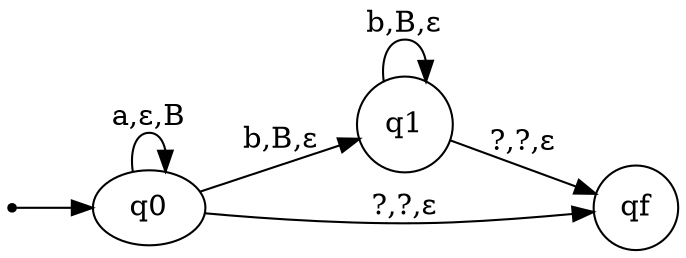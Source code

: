  digraph X {
 rankdir=LR;
 init [shape=point]
 init -> q0
q0 node[shape=circle]
 q0 -> q0 [label="a,ε,B"]
 q0 -> q1 [label="b,B,ε"]
 q0 -> qf [label="?,?,ε"]
 q1 -> q1 [label="b,B,ε"]
 q1 -> qf [label="?,?,ε"]
}
